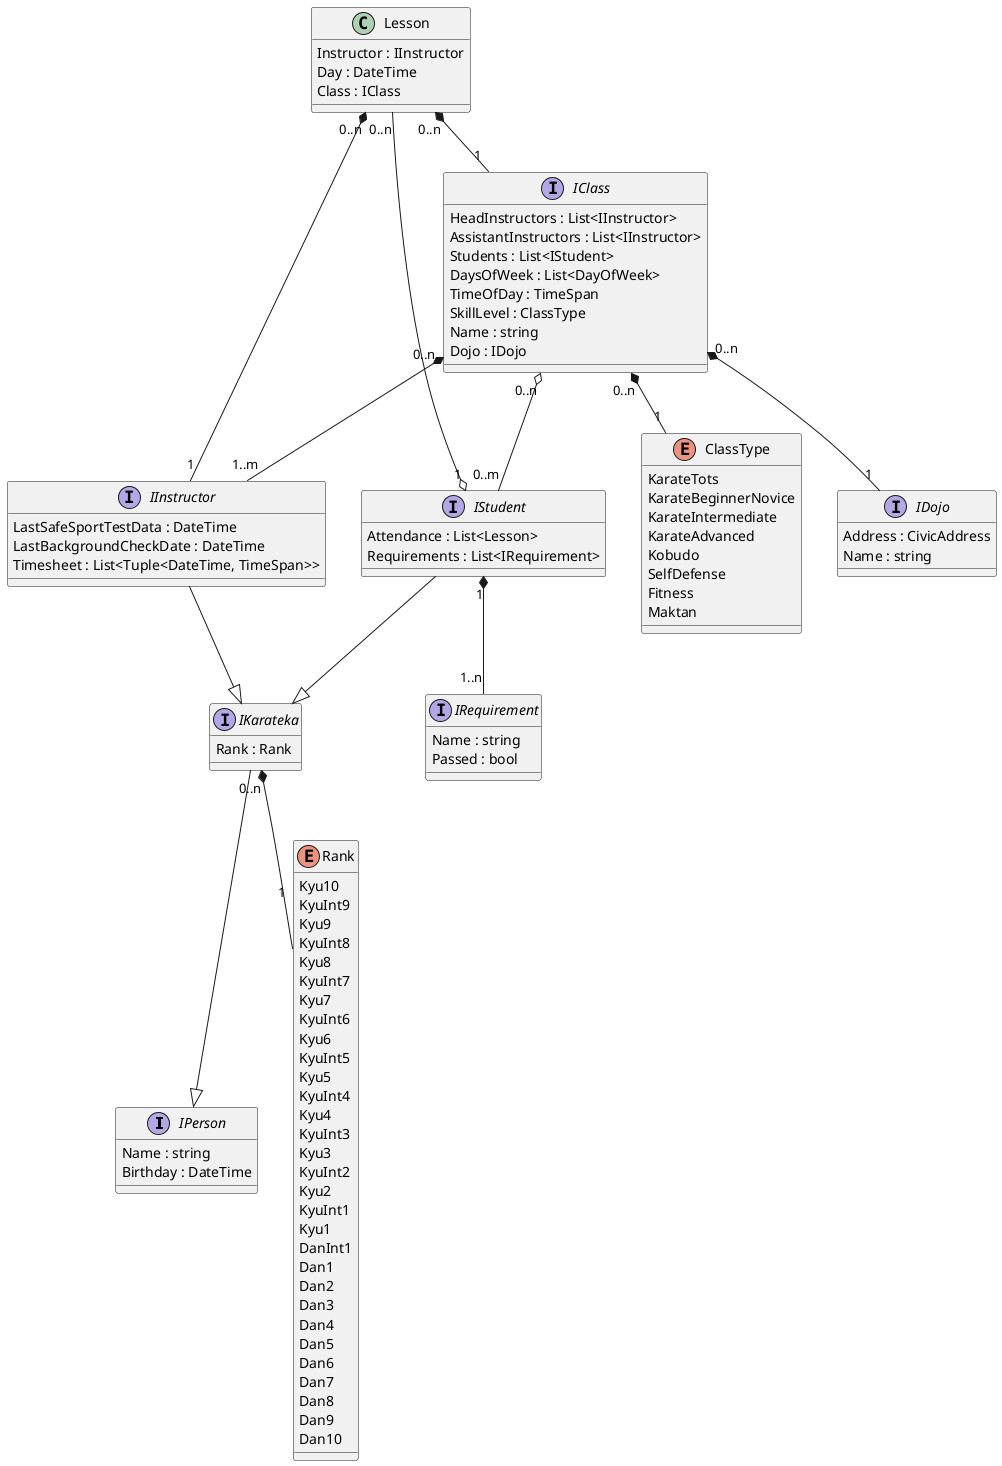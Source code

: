@startuml

interface IPerson
{
    Name : string
    Birthday : DateTime
}

enum Rank 
{
    Kyu10
    KyuInt9
    Kyu9
    KyuInt8
    Kyu8
    KyuInt7
    Kyu7
    KyuInt6
    Kyu6
    KyuInt5
    Kyu5
    KyuInt4
    Kyu4
    KyuInt3
    Kyu3
    KyuInt2
    Kyu2
    KyuInt1
    Kyu1
    DanInt1
    Dan1
    Dan2
    Dan3
    Dan4
    Dan5
    Dan6
    Dan7
    Dan8
    Dan9
    Dan10
}

interface IKarateka
{
    Rank : Rank 
}

interface IInstructor
{
    LastSafeSportTestData : DateTime
    LastBackgroundCheckDate : DateTime
    Timesheet : List<Tuple<DateTime, TimeSpan>>
}

class Lesson
{
    Instructor : IInstructor
    Day : DateTime
    Class : IClass
}

interface IRequirement
{
    Name : string
    Passed : bool
}


interface IStudent
{
    Attendance : List<Lesson>
    Requirements : List<IRequirement>
}

enum ClassType
{
    KarateTots
    KarateBeginnerNovice
    KarateIntermediate
    KarateAdvanced
    Kobudo
    SelfDefense
    Fitness
    Maktan
}

interface IDojo
{
    Address : CivicAddress
    Name : string
}

interface IClass
{
    HeadInstructors : List<IInstructor>
    AssistantInstructors : List<IInstructor>
    Students : List<IStudent>
    DaysOfWeek : List<DayOfWeek>
    TimeOfDay : TimeSpan
    SkillLevel : ClassType
    Name : string
    Dojo : IDojo
}

IKarateka --|> IPerson
IKarateka "0..n" *-- "1" Rank

IInstructor --|> IKarateka

IStudent --|> IKarateka
IStudent "1" o-- "0..n" Lesson
IStudent "1" *-- "1..n" IRequirement

IClass "0..n" *-- "1..m" IInstructor
IClass "0..n" o-- "0..m" IStudent
IClass "0..n" *-- "1" IDojo
IClass "0..n" *-- "1" ClassType

Lesson "0..n" *-- "1" IClass
Lesson "0..n" *-- "1" IInstructor

@enduml